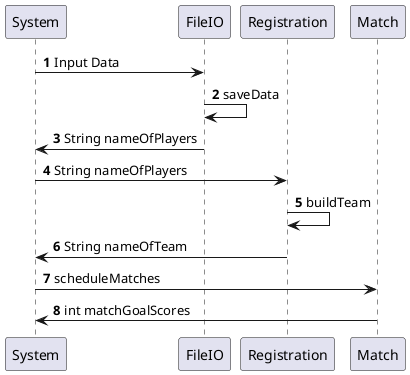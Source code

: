 @startuml
'https://plantuml.com/sequence-diagram

!pragma layout smetana

autonumber
participant System as System
participant FileIO as FileIO
participant Registration as Registration
participant Match as Match


System -> FileIO : Input Data
FileIO -> FileIO : saveData
FileIO -> System : String nameOfPlayers
System -> Registration : String nameOfPlayers
Registration -> Registration : buildTeam
Registration -> System : String nameOfTeam
System -> Match : scheduleMatches
Match -> System : int matchGoalScores

@enduml
